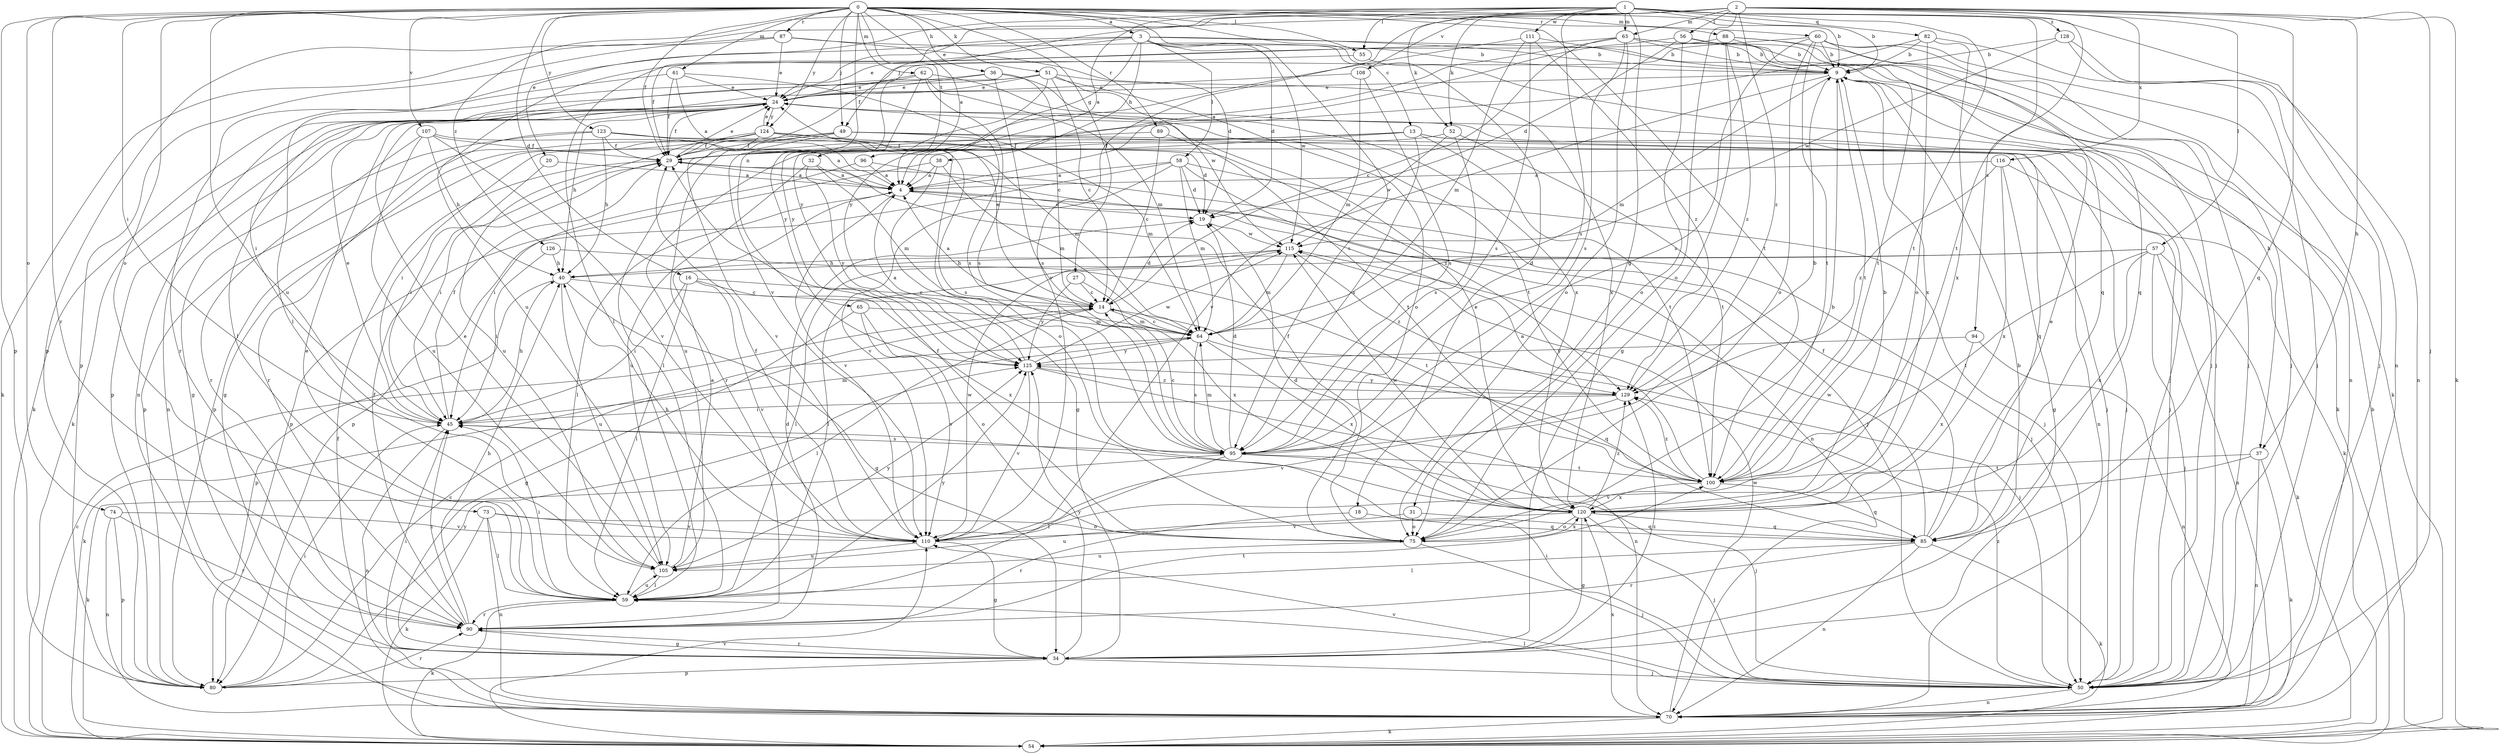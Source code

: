 strict digraph  {
0;
1;
2;
3;
4;
9;
13;
14;
16;
18;
19;
20;
24;
27;
29;
31;
32;
34;
36;
37;
38;
40;
45;
49;
50;
51;
52;
54;
55;
56;
57;
58;
59;
60;
61;
62;
63;
64;
65;
70;
73;
74;
75;
80;
82;
85;
87;
88;
89;
90;
94;
95;
96;
100;
105;
107;
108;
110;
111;
115;
116;
120;
123;
124;
125;
126;
128;
129;
0 -> 3  [label=a];
0 -> 4  [label=a];
0 -> 9  [label=b];
0 -> 13  [label=c];
0 -> 16  [label=d];
0 -> 18  [label=d];
0 -> 27  [label=f];
0 -> 29  [label=f];
0 -> 36  [label=h];
0 -> 45  [label=i];
0 -> 49  [label=j];
0 -> 51  [label=k];
0 -> 55  [label=l];
0 -> 60  [label=m];
0 -> 61  [label=m];
0 -> 62  [label=m];
0 -> 65  [label=n];
0 -> 73  [label=o];
0 -> 74  [label=o];
0 -> 80  [label=p];
0 -> 87  [label=r];
0 -> 88  [label=r];
0 -> 89  [label=r];
0 -> 90  [label=r];
0 -> 96  [label=t];
0 -> 100  [label=t];
0 -> 105  [label=u];
0 -> 107  [label=v];
0 -> 123  [label=y];
0 -> 124  [label=y];
1 -> 4  [label=a];
1 -> 9  [label=b];
1 -> 20  [label=e];
1 -> 31  [label=g];
1 -> 52  [label=k];
1 -> 55  [label=l];
1 -> 63  [label=m];
1 -> 70  [label=n];
1 -> 82  [label=q];
1 -> 94  [label=s];
1 -> 95  [label=s];
1 -> 100  [label=t];
1 -> 111  [label=w];
1 -> 126  [label=z];
1 -> 128  [label=z];
2 -> 24  [label=e];
2 -> 37  [label=h];
2 -> 49  [label=j];
2 -> 50  [label=j];
2 -> 52  [label=k];
2 -> 54  [label=k];
2 -> 56  [label=l];
2 -> 57  [label=l];
2 -> 63  [label=m];
2 -> 75  [label=o];
2 -> 80  [label=p];
2 -> 85  [label=q];
2 -> 100  [label=t];
2 -> 108  [label=v];
2 -> 110  [label=v];
2 -> 116  [label=x];
2 -> 129  [label=z];
3 -> 9  [label=b];
3 -> 19  [label=d];
3 -> 24  [label=e];
3 -> 29  [label=f];
3 -> 32  [label=g];
3 -> 37  [label=h];
3 -> 38  [label=h];
3 -> 58  [label=l];
3 -> 59  [label=l];
3 -> 95  [label=s];
3 -> 115  [label=w];
4 -> 19  [label=d];
4 -> 50  [label=j];
4 -> 59  [label=l];
4 -> 110  [label=v];
9 -> 24  [label=e];
9 -> 54  [label=k];
9 -> 64  [label=m];
9 -> 100  [label=t];
9 -> 110  [label=v];
9 -> 120  [label=x];
13 -> 29  [label=f];
13 -> 45  [label=i];
13 -> 50  [label=j];
13 -> 85  [label=q];
13 -> 95  [label=s];
13 -> 100  [label=t];
13 -> 105  [label=u];
14 -> 4  [label=a];
14 -> 19  [label=d];
14 -> 24  [label=e];
14 -> 50  [label=j];
14 -> 59  [label=l];
14 -> 64  [label=m];
16 -> 14  [label=c];
16 -> 45  [label=i];
16 -> 59  [label=l];
16 -> 110  [label=v];
16 -> 120  [label=x];
18 -> 85  [label=q];
18 -> 90  [label=r];
19 -> 115  [label=w];
20 -> 4  [label=a];
20 -> 45  [label=i];
24 -> 29  [label=f];
24 -> 40  [label=h];
24 -> 54  [label=k];
24 -> 70  [label=n];
24 -> 80  [label=p];
24 -> 100  [label=t];
24 -> 124  [label=y];
27 -> 14  [label=c];
27 -> 120  [label=x];
27 -> 125  [label=y];
29 -> 4  [label=a];
29 -> 24  [label=e];
29 -> 45  [label=i];
31 -> 75  [label=o];
31 -> 85  [label=q];
31 -> 105  [label=u];
32 -> 4  [label=a];
32 -> 64  [label=m];
32 -> 105  [label=u];
32 -> 125  [label=y];
34 -> 9  [label=b];
34 -> 45  [label=i];
34 -> 50  [label=j];
34 -> 80  [label=p];
34 -> 90  [label=r];
34 -> 125  [label=y];
34 -> 129  [label=z];
36 -> 14  [label=c];
36 -> 24  [label=e];
36 -> 45  [label=i];
36 -> 95  [label=s];
36 -> 120  [label=x];
37 -> 54  [label=k];
37 -> 70  [label=n];
37 -> 100  [label=t];
37 -> 110  [label=v];
38 -> 4  [label=a];
38 -> 34  [label=g];
38 -> 64  [label=m];
38 -> 80  [label=p];
40 -> 14  [label=c];
40 -> 34  [label=g];
40 -> 80  [label=p];
40 -> 105  [label=u];
45 -> 24  [label=e];
45 -> 29  [label=f];
45 -> 40  [label=h];
45 -> 64  [label=m];
45 -> 70  [label=n];
45 -> 95  [label=s];
49 -> 29  [label=f];
49 -> 50  [label=j];
49 -> 59  [label=l];
49 -> 64  [label=m];
49 -> 70  [label=n];
49 -> 80  [label=p];
49 -> 90  [label=r];
50 -> 45  [label=i];
50 -> 59  [label=l];
50 -> 70  [label=n];
50 -> 110  [label=v];
50 -> 129  [label=z];
51 -> 14  [label=c];
51 -> 24  [label=e];
51 -> 59  [label=l];
51 -> 70  [label=n];
51 -> 75  [label=o];
51 -> 115  [label=w];
51 -> 120  [label=x];
51 -> 125  [label=y];
52 -> 29  [label=f];
52 -> 95  [label=s];
52 -> 100  [label=t];
52 -> 115  [label=w];
54 -> 9  [label=b];
54 -> 14  [label=c];
54 -> 110  [label=v];
55 -> 29  [label=f];
55 -> 50  [label=j];
56 -> 4  [label=a];
56 -> 9  [label=b];
56 -> 19  [label=d];
56 -> 75  [label=o];
56 -> 85  [label=q];
57 -> 40  [label=h];
57 -> 50  [label=j];
57 -> 54  [label=k];
57 -> 59  [label=l];
57 -> 70  [label=n];
57 -> 100  [label=t];
57 -> 120  [label=x];
58 -> 4  [label=a];
58 -> 19  [label=d];
58 -> 50  [label=j];
58 -> 64  [label=m];
58 -> 70  [label=n];
58 -> 80  [label=p];
58 -> 110  [label=v];
59 -> 24  [label=e];
59 -> 45  [label=i];
59 -> 54  [label=k];
59 -> 90  [label=r];
59 -> 105  [label=u];
59 -> 125  [label=y];
60 -> 9  [label=b];
60 -> 50  [label=j];
60 -> 54  [label=k];
60 -> 75  [label=o];
60 -> 85  [label=q];
60 -> 95  [label=s];
60 -> 100  [label=t];
60 -> 110  [label=v];
61 -> 4  [label=a];
61 -> 24  [label=e];
61 -> 29  [label=f];
61 -> 90  [label=r];
61 -> 95  [label=s];
62 -> 24  [label=e];
62 -> 50  [label=j];
62 -> 54  [label=k];
62 -> 64  [label=m];
62 -> 95  [label=s];
62 -> 125  [label=y];
63 -> 4  [label=a];
63 -> 9  [label=b];
63 -> 14  [label=c];
63 -> 50  [label=j];
63 -> 59  [label=l];
63 -> 75  [label=o];
63 -> 95  [label=s];
63 -> 100  [label=t];
64 -> 14  [label=c];
64 -> 54  [label=k];
64 -> 85  [label=q];
64 -> 95  [label=s];
64 -> 120  [label=x];
64 -> 125  [label=y];
65 -> 34  [label=g];
65 -> 64  [label=m];
65 -> 75  [label=o];
65 -> 110  [label=v];
70 -> 29  [label=f];
70 -> 54  [label=k];
70 -> 115  [label=w];
70 -> 120  [label=x];
73 -> 54  [label=k];
73 -> 59  [label=l];
73 -> 70  [label=n];
73 -> 75  [label=o];
73 -> 110  [label=v];
74 -> 70  [label=n];
74 -> 80  [label=p];
74 -> 90  [label=r];
74 -> 110  [label=v];
75 -> 9  [label=b];
75 -> 19  [label=d];
75 -> 29  [label=f];
75 -> 50  [label=j];
75 -> 105  [label=u];
75 -> 120  [label=x];
80 -> 14  [label=c];
80 -> 45  [label=i];
80 -> 90  [label=r];
80 -> 125  [label=y];
82 -> 9  [label=b];
82 -> 50  [label=j];
82 -> 75  [label=o];
82 -> 120  [label=x];
82 -> 125  [label=y];
85 -> 24  [label=e];
85 -> 29  [label=f];
85 -> 54  [label=k];
85 -> 59  [label=l];
85 -> 70  [label=n];
85 -> 90  [label=r];
85 -> 115  [label=w];
87 -> 9  [label=b];
87 -> 19  [label=d];
87 -> 24  [label=e];
87 -> 54  [label=k];
87 -> 80  [label=p];
88 -> 9  [label=b];
88 -> 34  [label=g];
88 -> 50  [label=j];
88 -> 70  [label=n];
88 -> 105  [label=u];
88 -> 129  [label=z];
89 -> 14  [label=c];
89 -> 29  [label=f];
89 -> 100  [label=t];
90 -> 19  [label=d];
90 -> 29  [label=f];
90 -> 34  [label=g];
90 -> 40  [label=h];
90 -> 45  [label=i];
90 -> 100  [label=t];
94 -> 70  [label=n];
94 -> 120  [label=x];
94 -> 125  [label=y];
95 -> 9  [label=b];
95 -> 14  [label=c];
95 -> 19  [label=d];
95 -> 50  [label=j];
95 -> 54  [label=k];
95 -> 59  [label=l];
95 -> 64  [label=m];
95 -> 100  [label=t];
96 -> 4  [label=a];
96 -> 45  [label=i];
96 -> 50  [label=j];
100 -> 4  [label=a];
100 -> 85  [label=q];
100 -> 120  [label=x];
100 -> 129  [label=z];
105 -> 4  [label=a];
105 -> 24  [label=e];
105 -> 59  [label=l];
105 -> 125  [label=y];
107 -> 29  [label=f];
107 -> 40  [label=h];
107 -> 90  [label=r];
107 -> 105  [label=u];
107 -> 110  [label=v];
107 -> 129  [label=z];
108 -> 24  [label=e];
108 -> 64  [label=m];
108 -> 95  [label=s];
110 -> 29  [label=f];
110 -> 34  [label=g];
110 -> 40  [label=h];
110 -> 105  [label=u];
110 -> 115  [label=w];
111 -> 9  [label=b];
111 -> 64  [label=m];
111 -> 95  [label=s];
111 -> 125  [label=y];
111 -> 129  [label=z];
115 -> 40  [label=h];
115 -> 59  [label=l];
115 -> 64  [label=m];
115 -> 129  [label=z];
116 -> 4  [label=a];
116 -> 34  [label=g];
116 -> 54  [label=k];
116 -> 120  [label=x];
116 -> 129  [label=z];
120 -> 9  [label=b];
120 -> 24  [label=e];
120 -> 29  [label=f];
120 -> 34  [label=g];
120 -> 50  [label=j];
120 -> 75  [label=o];
120 -> 85  [label=q];
120 -> 110  [label=v];
120 -> 115  [label=w];
120 -> 129  [label=z];
123 -> 4  [label=a];
123 -> 29  [label=f];
123 -> 34  [label=g];
123 -> 40  [label=h];
123 -> 50  [label=j];
123 -> 90  [label=r];
123 -> 95  [label=s];
124 -> 19  [label=d];
124 -> 24  [label=e];
124 -> 29  [label=f];
124 -> 34  [label=g];
124 -> 64  [label=m];
124 -> 75  [label=o];
124 -> 80  [label=p];
124 -> 105  [label=u];
124 -> 110  [label=v];
125 -> 4  [label=a];
125 -> 70  [label=n];
125 -> 110  [label=v];
125 -> 115  [label=w];
125 -> 129  [label=z];
126 -> 40  [label=h];
126 -> 45  [label=i];
126 -> 100  [label=t];
128 -> 9  [label=b];
128 -> 50  [label=j];
128 -> 70  [label=n];
128 -> 115  [label=w];
129 -> 45  [label=i];
129 -> 110  [label=v];
129 -> 125  [label=y];
}
